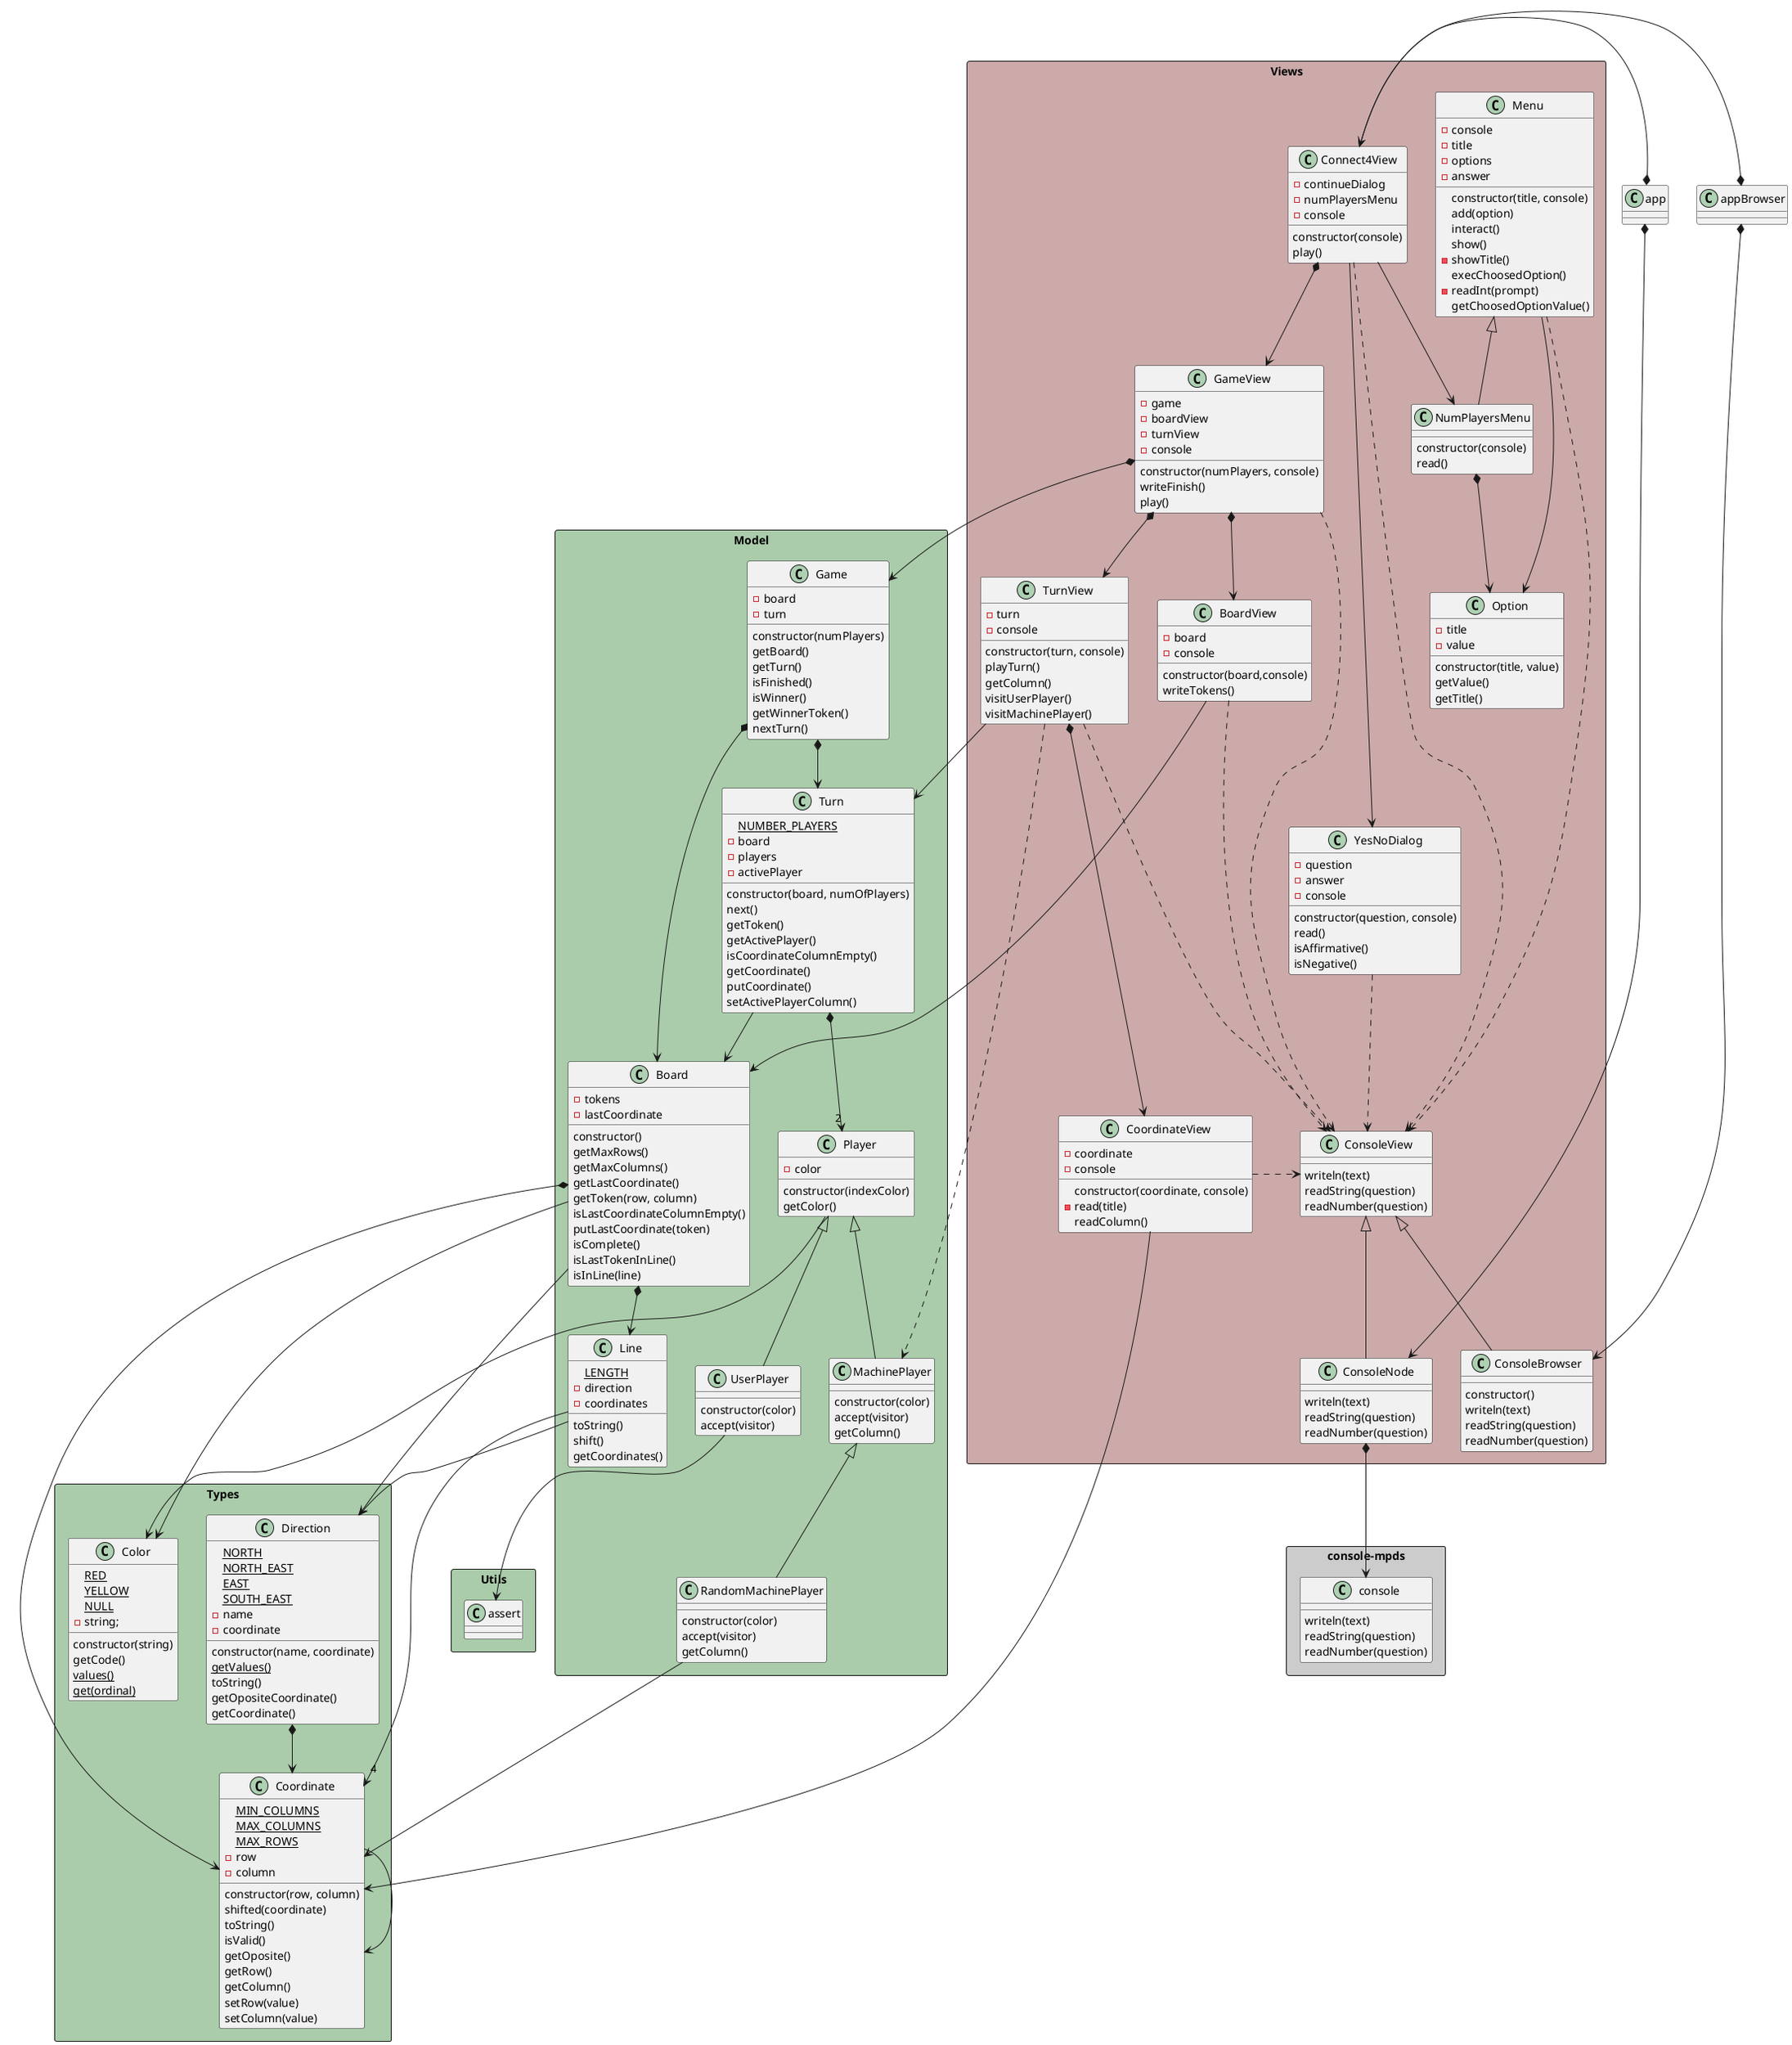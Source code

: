 @startuml connect4_constructorFunction_classdiagram

package "console-mpds" <<Rectangle>> #ccc {
    class console {
        writeln(text)
        readString(question)
        readNumber(question)
    }
}

package "Types" <<Rectangle>> #aca {
    class Coordinate {
        {static} MIN_COLUMNS
        {static} MAX_COLUMNS
        {static} MAX_ROWS
        -row
        -column
        constructor(row, column)
        shifted(coordinate)
        toString()
        isValid()
        getOposite()
        getRow()
        getColumn()
        setRow(value)
        setColumn(value)
    }

    class Direction {
        {static} NORTH
        {static} NORTH_EAST
        {static} EAST
        {static} SOUTH_EAST
        -name
        -coordinate
        constructor(name, coordinate)
        {static} getValues()
        toString()
        getOpositeCoordinate()
        getCoordinate()
    }

    class Color {
        {static} RED
        {static} YELLOW
        {static} NULL
        -string;
        constructor(string) 
        getCode()
        {static} values()
        {static} get(ordinal)
    }    
}    

package "Utils" <<Rectangle>> #aca {
    class assert
}   

package "Model" <<Rectangle>> #aca {

    class Board {
        -tokens
        -lastCoordinate
        constructor()
        getMaxRows()
        getMaxColumns()
        getLastCoordinate()
        getToken(row, column)
        isLastCoordinateColumnEmpty()
        putLastCoordinate(token)
        isComplete()
        isLastTokenInLine()
        isInLine(line)
    }

    class Game {
        -board
        -turn
        constructor(numPlayers)
        getBoard()
        getTurn()
        isFinished()
        isWinner()
        getWinnerToken()
        nextTurn()
    }

    class Line {
        {static} LENGTH
        -direction
        -coordinates
        toString()
        shift()
        getCoordinates()
    }

    class Player{
        -color
        constructor(indexColor)
        getColor()
    }

    class UserPlayer extends Player{
        constructor(color)
        accept(visitor) 
    }

    class MachinePlayer extends Player{
        constructor(color)
        accept(visitor)    
        getColumn()
    }    

    class RandomMachinePlayer extends MachinePlayer{
        constructor(color)
        accept(visitor)    
        getColumn()
    }  

    class Turn{
        {static} NUMBER_PLAYERS
        -board
        -players
        -activePlayer
        constructor(board, numOfPlayers)
        next()
        getToken()
        getActivePlayer()
        isCoordinateColumnEmpty()
        getCoordinate()
        putCoordinate()
        setActivePlayerColumn()
    }
}

package "Views" <<Rectangle>> #caa {
    class BoardView{
        -board
        -console
        constructor(board,console)
        writeTokens()
    }

    class Connect4View {
        -continueDialog
        -numPlayersMenu
        -console
        constructor(console)
        play()
    }

    class CoordinateView {
        -coordinate
        -console
        constructor(coordinate, console)
        -read(title)
        readColumn()
    }

    class GameView {
        -game
        -boardView
        -turnView
        -console
        constructor(numPlayers, console)
        writeFinish()
        play()
    }

    class TurnView {
        -turn
        -console
        constructor(turn, console) 
        playTurn()
        getColumn()
        visitUserPlayer()
        visitMachinePlayer()
    }

    class YesNoDialog {
        -question
        -answer
        -console
        constructor(question, console)
        read()
        isAffirmative()
        isNegative()
    }

    class Option {
        -title
        -value
        constructor(title, value) 
        getValue()
        getTitle()
    }

    class Menu {
        -console
        -title
        -options
        -answer
        constructor(title, console)
        add(option)
        interact()
        show()
        -showTitle()
        execChoosedOption()
        -readInt(prompt)
        getChoosedOptionValue()
    }

    class NumPlayersMenu extends Menu {
        constructor(console)
        read()
    }

    class ConsoleView {
        writeln(text)
        readString(question)
        readNumber(question)
    }   

    class ConsoleNode extends ConsoleView {
        writeln(text)
        readString(question)
        readNumber(question)
    }

    class ConsoleBrowser extends ConsoleView {
        constructor()
        writeln(text)
        readString(question)
        readNumber(question)
    }

}

Coordinate -> Coordinate

Direction *-down-> Coordinate

Line -down-> "4" Coordinate
Line -down-> Direction

Board *-down-> Coordinate
Board -down-> Direction
Board *-down-> Line
Board -down-> Color

Player -down-> Color

RandomMachinePlayer --> Coordinate
UserPlayer --> assert

Turn *-down-> "2" Player
Turn -down-> Board

Game *-down-> Board
Game *-down-> Turn

CoordinateView -> Coordinate

BoardView -down-> Board

TurnView -down-> Turn
TurnView *-down-> CoordinateView
TurnView .-> MachinePlayer

GameView *-down-> Game
GameView *-down-> BoardView
GameView *-down-> TurnView

Connect4View -down-> YesNoDialog
Connect4View -down-> NumPlayersMenu
Connect4View *-down-> GameView

Menu --> Option
NumPlayersMenu *-down-> Option

Connect4View .-down-> ConsoleView
YesNoDialog .-right-> ConsoleView
GameView .-down-> ConsoleView
BoardView .-down-> ConsoleView
TurnView .-down-> ConsoleView
CoordinateView .-right-> ConsoleView
Menu .-down-> ConsoleView

ConsoleNode *-down-> console

app *-> ConsoleNode
app *-> Connect4View
appBrowser *-> ConsoleBrowser
appBrowser *-> Connect4View

@enduml